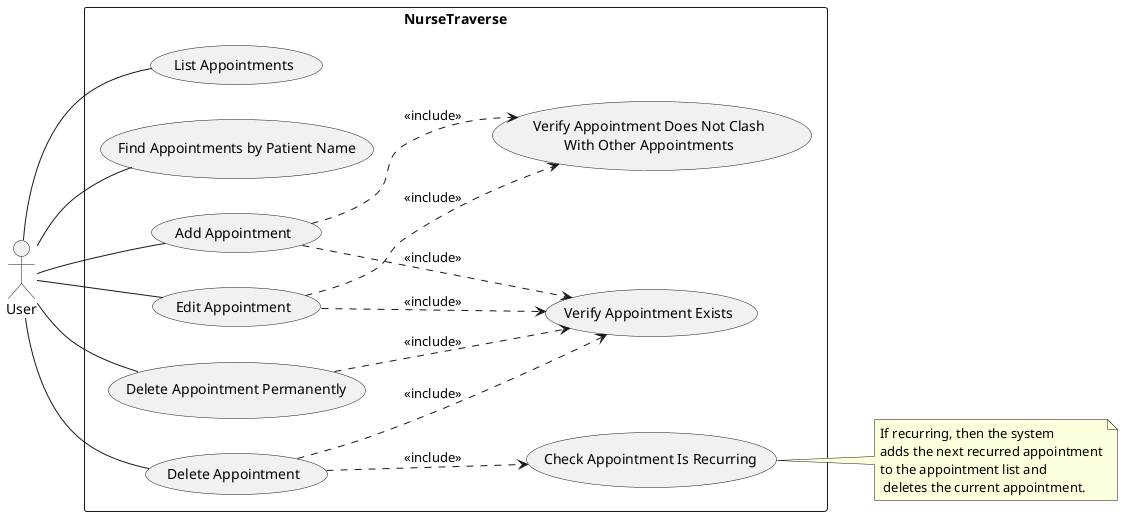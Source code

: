 @startuml
left to right direction
skinparam packageStyle rectangle
actor User
rectangle NurseTraverse {
    User -- (List Appointments)
    User -- (Find Appointments by Patient Name)
    User -- (Add Appointment)
    User -- (Edit Appointment)
    User -- (Delete Appointment)
    User -- (Delete Appointment Permanently)
    (Verify Appointment Exists)
    (Verify Appointment Does Not Clash\nWith Other Appointments)
    (Check Appointment Is Recurring)
    (Add Appointment) ..> (Verify Appointment Exists) : <<include>>
    (Add Appointment) ..> (Verify Appointment Does Not Clash\nWith Other Appointments) : <<include>>
    (Edit Appointment) ..> (Verify Appointment Exists) : <<include>>
    (Edit Appointment) ..> (Verify Appointment Does Not Clash\nWith Other Appointments) : <<include>>
    (Delete Appointment) ..> (Verify Appointment Exists) : <<include>>
    (Delete Appointment) ..> (Check Appointment Is Recurring) : <<include>>
    (Delete Appointment Permanently) ..> (Verify Appointment Exists) : <<include>>
}

note right of (Check Appointment Is Recurring): If recurring, then the system\nadds the next recurred appointment\nto the appointment list and\n deletes the current appointment.

@enduml
